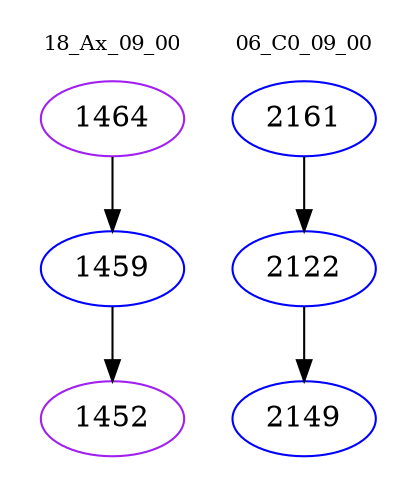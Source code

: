 digraph{
subgraph cluster_0 {
color = white
label = "18_Ax_09_00";
fontsize=10;
T0_1464 [label="1464", color="purple"]
T0_1464 -> T0_1459 [color="black"]
T0_1459 [label="1459", color="blue"]
T0_1459 -> T0_1452 [color="black"]
T0_1452 [label="1452", color="purple"]
}
subgraph cluster_1 {
color = white
label = "06_C0_09_00";
fontsize=10;
T1_2161 [label="2161", color="blue"]
T1_2161 -> T1_2122 [color="black"]
T1_2122 [label="2122", color="blue"]
T1_2122 -> T1_2149 [color="black"]
T1_2149 [label="2149", color="blue"]
}
}

